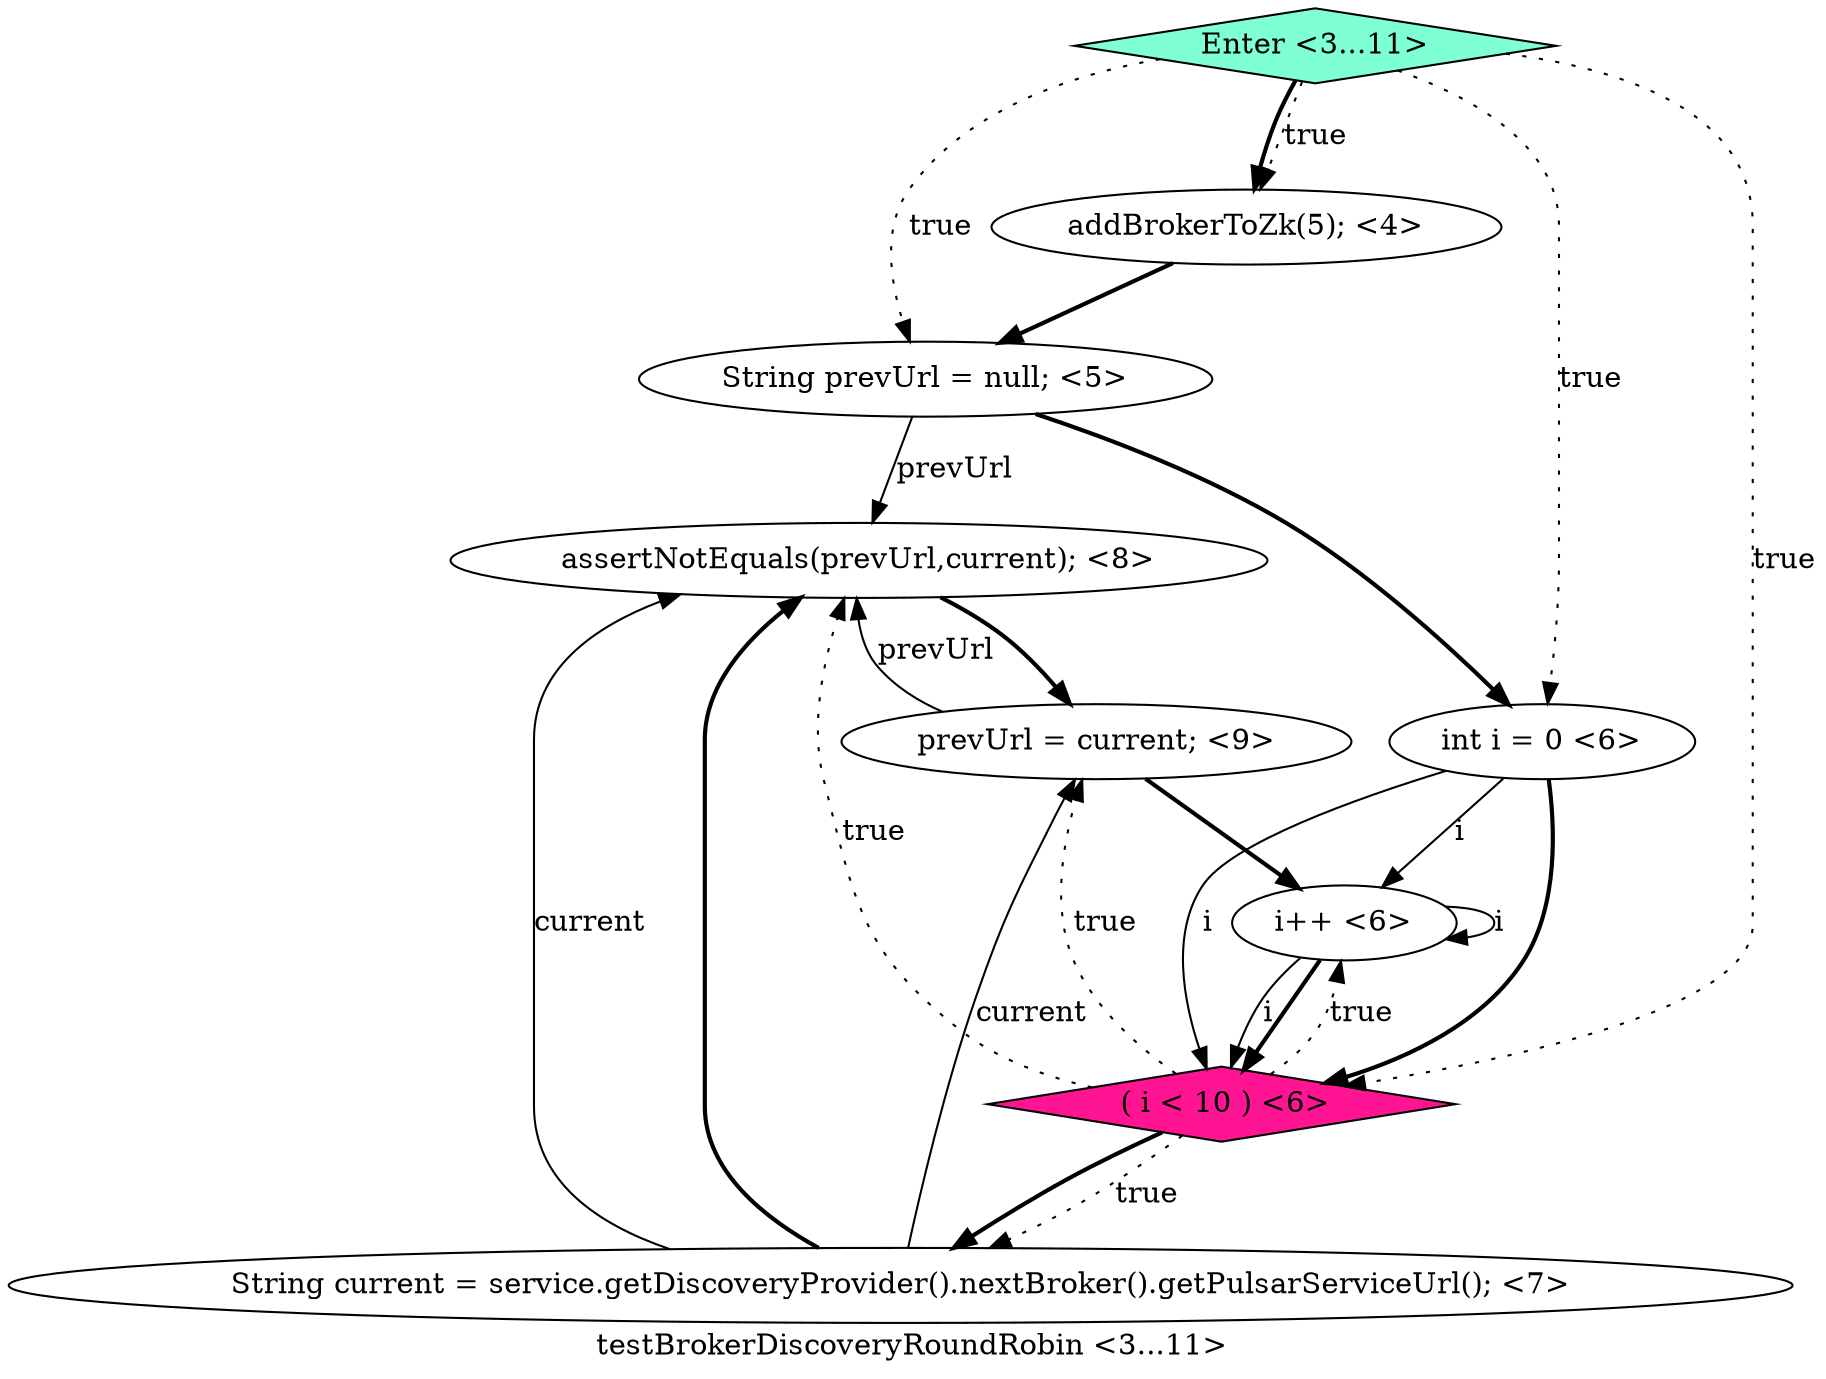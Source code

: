 digraph PDG {
label = "testBrokerDiscoveryRoundRobin <3...11>";
0.1 [style = filled, label = "String prevUrl = null; <5>", fillcolor = white, shape = ellipse];
0.4 [style = filled, label = "i++ <6>", fillcolor = white, shape = ellipse];
0.6 [style = filled, label = "assertNotEquals(prevUrl,current); <8>", fillcolor = white, shape = ellipse];
0.7 [style = filled, label = "prevUrl = current; <9>", fillcolor = white, shape = ellipse];
0.5 [style = filled, label = "String current = service.getDiscoveryProvider().nextBroker().getPulsarServiceUrl(); <7>", fillcolor = white, shape = ellipse];
0.8 [style = filled, label = "Enter <3...11>", fillcolor = aquamarine, shape = diamond];
0.0 [style = filled, label = "addBrokerToZk(5); <4>", fillcolor = white, shape = ellipse];
0.2 [style = filled, label = "int i = 0 <6>", fillcolor = white, shape = ellipse];
0.3 [style = filled, label = " ( i < 10 ) <6>", fillcolor = deeppink, shape = diamond];
0.0 -> 0.1 [style = bold, label=""];
0.1 -> 0.2 [style = bold, label=""];
0.1 -> 0.6 [style = solid, label="prevUrl"];
0.2 -> 0.3 [style = solid, label="i"];
0.2 -> 0.3 [style = bold, label=""];
0.2 -> 0.4 [style = solid, label="i"];
0.3 -> 0.4 [style = dotted, label="true"];
0.3 -> 0.5 [style = dotted, label="true"];
0.3 -> 0.5 [style = bold, label=""];
0.3 -> 0.6 [style = dotted, label="true"];
0.3 -> 0.7 [style = dotted, label="true"];
0.4 -> 0.3 [style = solid, label="i"];
0.4 -> 0.3 [style = bold, label=""];
0.4 -> 0.4 [style = solid, label="i"];
0.5 -> 0.6 [style = solid, label="current"];
0.5 -> 0.6 [style = bold, label=""];
0.5 -> 0.7 [style = solid, label="current"];
0.6 -> 0.7 [style = bold, label=""];
0.7 -> 0.4 [style = bold, label=""];
0.7 -> 0.6 [style = solid, label="prevUrl"];
0.8 -> 0.0 [style = dotted, label="true"];
0.8 -> 0.0 [style = bold, label=""];
0.8 -> 0.1 [style = dotted, label="true"];
0.8 -> 0.2 [style = dotted, label="true"];
0.8 -> 0.3 [style = dotted, label="true"];
}
